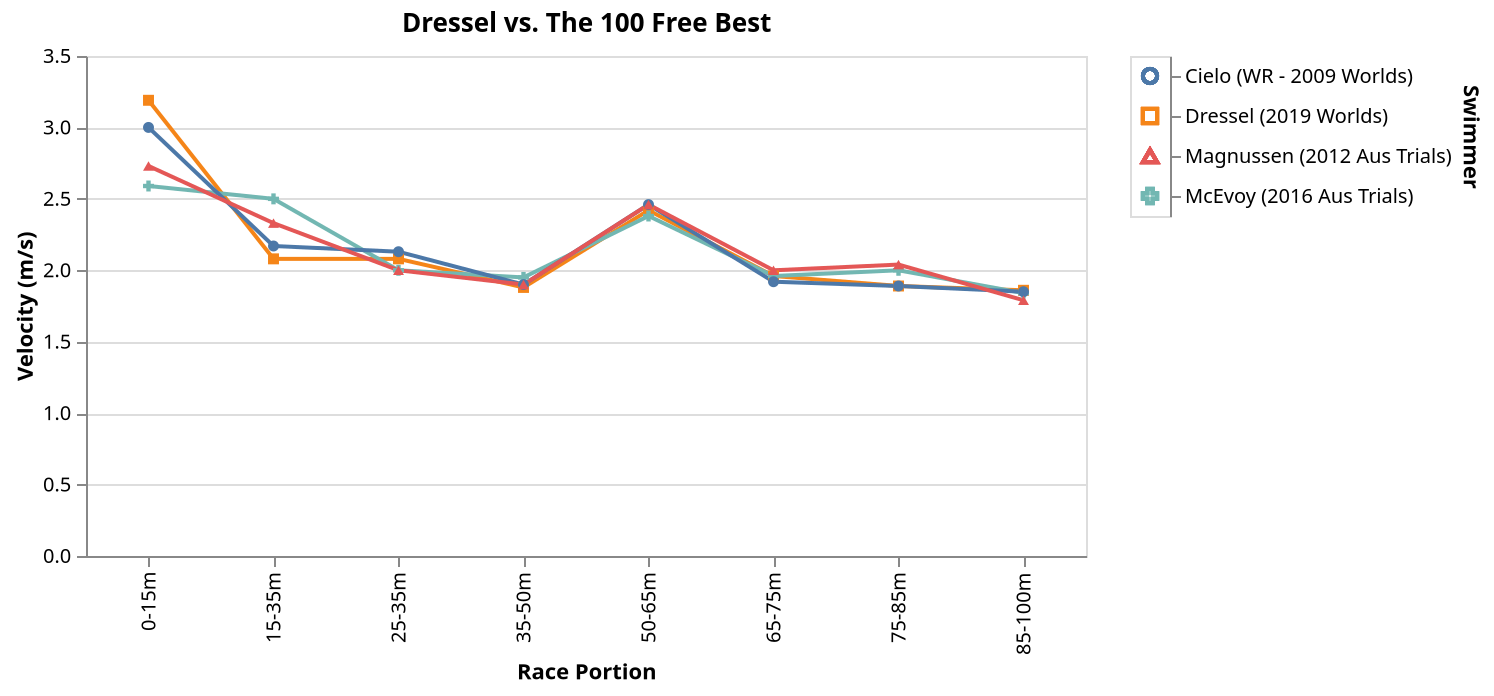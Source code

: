 {
  "$schema": "https://vega.github.io/schema/vega/v5.json",
  "autosize": "pad",
  "padding": 5,
  "data": [
    {"name": "selector078_store"},
    {"name": "selector080_store"},
    {"name": "selector079_store"},
    {
      "name": "data-0186545f99ca2013d8fcf980d042d708",
      "values": [
        {
          "Race Portion": "0-15m",
          "Swimmer": "Dressel (2019 Worlds)",
          "Velocity (m/s)": 3.19
        },
        {
          "Race Portion": "15-35m",
          "Swimmer": "Dressel (2019 Worlds)",
          "Velocity (m/s)": 2.08
        },
        {
          "Race Portion": "25-35m",
          "Swimmer": "Dressel (2019 Worlds)",
          "Velocity (m/s)": 2.08
        },
        {
          "Race Portion": "35-50m",
          "Swimmer": "Dressel (2019 Worlds)",
          "Velocity (m/s)": 1.88
        },
        {
          "Race Portion": "50-65m",
          "Swimmer": "Dressel (2019 Worlds)",
          "Velocity (m/s)": 2.42
        },
        {
          "Race Portion": "65-75m",
          "Swimmer": "Dressel (2019 Worlds)",
          "Velocity (m/s)": 1.96
        },
        {
          "Race Portion": "75-85m",
          "Swimmer": "Dressel (2019 Worlds)",
          "Velocity (m/s)": 1.89
        },
        {
          "Race Portion": "85-100m",
          "Swimmer": "Dressel (2019 Worlds)",
          "Velocity (m/s)": 1.86
        },
        {
          "Race Portion": "0-15m",
          "Swimmer": "McEvoy (2016 Aus Trials)",
          "Velocity (m/s)": 2.59
        },
        {
          "Race Portion": "15-35m",
          "Swimmer": "McEvoy (2016 Aus Trials)",
          "Velocity (m/s)": 2.5
        },
        {
          "Race Portion": "25-35m",
          "Swimmer": "McEvoy (2016 Aus Trials)",
          "Velocity (m/s)": 2
        },
        {
          "Race Portion": "35-50m",
          "Swimmer": "McEvoy (2016 Aus Trials)",
          "Velocity (m/s)": 1.95
        },
        {
          "Race Portion": "50-65m",
          "Swimmer": "McEvoy (2016 Aus Trials)",
          "Velocity (m/s)": 2.38
        },
        {
          "Race Portion": "65-75m",
          "Swimmer": "McEvoy (2016 Aus Trials)",
          "Velocity (m/s)": 1.96
        },
        {
          "Race Portion": "75-85m",
          "Swimmer": "McEvoy (2016 Aus Trials)",
          "Velocity (m/s)": 2
        },
        {
          "Race Portion": "85-100m",
          "Swimmer": "McEvoy (2016 Aus Trials)",
          "Velocity (m/s)": 1.84
        },
        {
          "Race Portion": "0-15m",
          "Swimmer": "Cielo (WR - 2009 Worlds)",
          "Velocity (m/s)": 3
        },
        {
          "Race Portion": "15-35m",
          "Swimmer": "Cielo (WR - 2009 Worlds)",
          "Velocity (m/s)": 2.17
        },
        {
          "Race Portion": "25-35m",
          "Swimmer": "Cielo (WR - 2009 Worlds)",
          "Velocity (m/s)": 2.13
        },
        {
          "Race Portion": "35-50m",
          "Swimmer": "Cielo (WR - 2009 Worlds)",
          "Velocity (m/s)": 1.9
        },
        {
          "Race Portion": "50-65m",
          "Swimmer": "Cielo (WR - 2009 Worlds)",
          "Velocity (m/s)": 2.46
        },
        {
          "Race Portion": "65-75m",
          "Swimmer": "Cielo (WR - 2009 Worlds)",
          "Velocity (m/s)": 1.92
        },
        {
          "Race Portion": "75-85m",
          "Swimmer": "Cielo (WR - 2009 Worlds)",
          "Velocity (m/s)": 1.89
        },
        {
          "Race Portion": "85-100m",
          "Swimmer": "Cielo (WR - 2009 Worlds)",
          "Velocity (m/s)": 1.85
        },
        {
          "Race Portion": "0-15m",
          "Swimmer": "Magnussen (2012 Aus Trials)",
          "Velocity (m/s)": 2.73
        },
        {
          "Race Portion": "15-35m",
          "Swimmer": "Magnussen (2012 Aus Trials)",
          "Velocity (m/s)": 2.33
        },
        {
          "Race Portion": "25-35m",
          "Swimmer": "Magnussen (2012 Aus Trials)",
          "Velocity (m/s)": 2
        },
        {
          "Race Portion": "35-50m",
          "Swimmer": "Magnussen (2012 Aus Trials)",
          "Velocity (m/s)": 1.9
        },
        {
          "Race Portion": "50-65m",
          "Swimmer": "Magnussen (2012 Aus Trials)",
          "Velocity (m/s)": 2.46
        },
        {
          "Race Portion": "65-75m",
          "Swimmer": "Magnussen (2012 Aus Trials)",
          "Velocity (m/s)": 2
        },
        {
          "Race Portion": "75-85m",
          "Swimmer": "Magnussen (2012 Aus Trials)",
          "Velocity (m/s)": 2.04
        },
        {
          "Race Portion": "85-100m",
          "Swimmer": "Magnussen (2012 Aus Trials)",
          "Velocity (m/s)": 1.79
        }
      ]
    },
    {
      "name": "data_1",
      "source": "data-0186545f99ca2013d8fcf980d042d708",
      "transform": [
        {
          "type": "filter",
          "expr": "datum[\"Velocity (m/s)\"] !== null && !isNaN(datum[\"Velocity (m/s)\"])"
        }
      ]
    }
  ],
  "signals": [
    {"name": "concat_0_width", "value": 500},
    {"name": "concat_0_height", "value": 250},
    {"name": "concat_1_width", "value": 20},
    {"name": "concat_1_y_step", "value": 20},
    {
      "name": "concat_1_height",
      "update": "bandspace(domain('concat_1_y').length, 1, 0.5) * concat_1_y_step"
    },
    {
      "name": "unit",
      "value": {},
      "on": [
        {"events": "mousemove", "update": "isTuple(group()) ? group() : unit"}
      ]
    },
    {
      "name": "selector078",
      "update": "vlSelectionResolve(\"selector078_store\")"
    },
    {
      "name": "selector080",
      "update": "{\"Velocity (m/s)\": selector080_Velocity__m_s_}"
    },
    {"name": "selector080_Velocity__m_s_"},
    {
      "name": "selector079",
      "update": "vlSelectionResolve(\"selector079_store\")"
    }
  ],
  "layout": {"padding": 20, "bounds": "full", "align": "each"},
  "marks": [
    {
      "type": "group",
      "name": "concat_0_group",
      "title": {"text": "Dressel vs. The 100 Free Best", "frame": "group"},
      "style": "cell",
      "encode": {
        "update": {
          "width": {"signal": "concat_0_width"},
          "height": {"signal": "concat_0_height"}
        }
      },
      "signals": [
        {
          "name": "selector078_tuple",
          "on": [
            {
              "events": [{"source": "scope", "type": "mouseover"}],
              "update": "datum && item().mark.marktype !== 'group' ? {unit: \"concat_0_layer_0\", fields: selector078_tuple_fields, values: [(item().isVoronoi ? datum.datum : datum)[\"Swimmer\"]]} : null",
              "force": true
            },
            {
              "events": [{"source": "scope", "type": "dblclick"}],
              "update": "null"
            }
          ]
        },
        {
          "name": "selector078_tuple_fields",
          "value": [{"type": "E", "field": "Swimmer"}]
        },
        {
          "name": "selector078_modify",
          "update": "modify(\"selector078_store\", selector078_tuple, true)"
        },
        {
          "name": "selector080_Race_Portion",
          "on": [
            {
              "events": {"signal": "selector080_translate_delta"},
              "update": "panLinear(selector080_translate_anchor.extent_x, -selector080_translate_delta.x / concat_0_width)"
            },
            {
              "events": {"signal": "selector080_zoom_delta"},
              "update": "zoomLinear(domain(\"concat_0_x\"), selector080_zoom_anchor.x, selector080_zoom_delta)"
            },
            {
              "events": [{"source": "scope", "type": "dblclick"}],
              "update": "null"
            }
          ]
        },
        {
          "name": "selector080_Velocity__m_s_",
          "on": [
            {
              "events": {"signal": "selector080_translate_delta"},
              "update": "panLinear(selector080_translate_anchor.extent_y, selector080_translate_delta.y / concat_0_height)"
            },
            {
              "events": {"signal": "selector080_zoom_delta"},
              "update": "zoomLinear(domain(\"concat_0_y\"), selector080_zoom_anchor.y, selector080_zoom_delta)"
            },
            {
              "events": [{"source": "scope", "type": "dblclick"}],
              "update": "null"
            }
          ],
          "push": "outer"
        },
        {
          "name": "selector080_tuple",
          "on": [
            {
              "events": [
                {
                  "signal": "selector080_Race_Portion || selector080_Velocity__m_s_"
                }
              ],
              "update": "selector080_Race_Portion && selector080_Velocity__m_s_ ? {unit: \"concat_0_layer_0\", fields: selector080_tuple_fields, values: [selector080_Race_Portion,selector080_Velocity__m_s_]} : null"
            }
          ]
        },
        {
          "name": "selector080_tuple_fields",
          "value": [
            {"field": "Race Portion", "channel": "x", "type": "E"},
            {"field": "Velocity (m/s)", "channel": "y", "type": "R"}
          ]
        },
        {
          "name": "selector080_translate_anchor",
          "value": {},
          "on": [
            {
              "events": [{"source": "scope", "type": "mousedown"}],
              "update": "{x: x(unit), y: y(unit), extent_x: domain(\"concat_0_x\"), extent_y: domain(\"concat_0_y\")}"
            }
          ]
        },
        {
          "name": "selector080_translate_delta",
          "value": {},
          "on": [
            {
              "events": [
                {
                  "source": "window",
                  "type": "mousemove",
                  "consume": true,
                  "between": [
                    {"source": "scope", "type": "mousedown"},
                    {"source": "window", "type": "mouseup"}
                  ]
                }
              ],
              "update": "{x: selector080_translate_anchor.x - x(unit), y: selector080_translate_anchor.y - y(unit)}"
            }
          ]
        },
        {
          "name": "selector080_zoom_anchor",
          "on": [
            {
              "events": [{"source": "scope", "type": "wheel", "consume": true}],
              "update": "{x: invert(\"concat_0_x\", x(unit)), y: invert(\"concat_0_y\", y(unit))}"
            }
          ]
        },
        {
          "name": "selector080_zoom_delta",
          "on": [
            {
              "events": [{"source": "scope", "type": "wheel", "consume": true}],
              "force": true,
              "update": "pow(1.001, event.deltaY * pow(16, event.deltaMode))"
            }
          ]
        },
        {
          "name": "selector080_modify",
          "update": "modify(\"selector080_store\", selector080_tuple, true)"
        }
      ],
      "marks": [
        {
          "name": "concat_0_layer_0_pathgroup",
          "type": "group",
          "from": {
            "facet": {
              "name": "faceted_path_concat_0_layer_0_main",
              "data": "data-0186545f99ca2013d8fcf980d042d708",
              "groupby": ["Swimmer"]
            }
          },
          "encode": {
            "update": {
              "width": {"field": {"group": "width"}},
              "height": {"field": {"group": "height"}}
            }
          },
          "marks": [
            {
              "name": "concat_0_layer_0_marks",
              "type": "line",
              "clip": true,
              "style": ["line"],
              "sort": {
                "field": "datum[\"Race Portion\"]",
                "order": "descending"
              },
              "from": {"data": "faceted_path_concat_0_layer_0_main"},
              "encode": {
                "update": {
                  "stroke": [
                    {
                      "test": "!(length(data(\"selector079_store\"))) || (vlSelectionTest(\"selector079_store\", datum))",
                      "scale": "color",
                      "field": "Swimmer"
                    },
                    {"value": "lightgray"}
                  ],
                  "opacity": [
                    {
                      "test": "!(length(data(\"selector078_store\"))) || (vlSelectionTest(\"selector078_store\", datum))",
                      "value": 1
                    },
                    {"value": 0.3}
                  ],
                  "tooltip": {
                    "signal": "{\"Swimmer\": ''+datum[\"Swimmer\"], \"Velocity (m/s)\": format(datum[\"Velocity (m/s)\"], \"\")}"
                  },
                  "x": {"scale": "concat_0_x", "field": "Race Portion"},
                  "y": {"scale": "concat_0_y", "field": "Velocity (m/s)"},
                  "defined": {
                    "signal": "datum[\"Velocity (m/s)\"] !== null && !isNaN(datum[\"Velocity (m/s)\"])"
                  }
                }
              }
            }
          ]
        },
        {
          "name": "concat_0_layer_1_marks",
          "type": "symbol",
          "clip": true,
          "style": ["point"],
          "from": {"data": "data_1"},
          "encode": {
            "update": {
              "opacity": [
                {
                  "test": "!(length(data(\"selector078_store\"))) || (vlSelectionTest(\"selector078_store\", datum))",
                  "value": 1
                },
                {"value": 0.3}
              ],
              "fill": [
                {
                  "test": "!(length(data(\"selector079_store\"))) || (vlSelectionTest(\"selector079_store\", datum))",
                  "scale": "color",
                  "field": "Swimmer"
                },
                {"value": "lightgray"}
              ],
              "tooltip": {
                "signal": "{\"Swimmer\": ''+datum[\"Swimmer\"], \"Velocity (m/s)\": format(datum[\"Velocity (m/s)\"], \"\")}"
              },
              "x": {"scale": "concat_0_x", "field": "Race Portion"},
              "y": {"scale": "concat_0_y", "field": "Velocity (m/s)"},
              "shape": {"scale": "shape", "field": "Swimmer"}
            }
          }
        }
      ],
      "axes": [
        {
          "scale": "concat_0_x",
          "orient": "bottom",
          "grid": false,
          "title": "Race Portion",
          "labelAlign": "right",
          "labelAngle": 270,
          "labelBaseline": "middle",
          "labelOverlap": true,
          "zindex": 1
        },
        {
          "scale": "concat_0_y",
          "orient": "left",
          "grid": false,
          "title": "Velocity (m/s)",
          "labelOverlap": true,
          "tickCount": {"signal": "ceil(concat_0_height/40)"},
          "zindex": 1
        },
        {
          "scale": "concat_0_y",
          "orient": "left",
          "gridScale": "concat_0_x",
          "grid": true,
          "tickCount": {"signal": "ceil(concat_0_height/40)"},
          "domain": false,
          "labels": false,
          "maxExtent": 0,
          "minExtent": 0,
          "ticks": false,
          "zindex": 0
        }
      ]
    },
    {
      "type": "group",
      "name": "concat_1_group",
      "style": "cell",
      "encode": {
        "update": {
          "width": {"signal": "concat_1_width"},
          "height": {"signal": "concat_1_height"}
        }
      },
      "signals": [
        {"name": "width", "update": "concat_1_width"},
        {
          "name": "selector079_tuple",
          "on": [
            {
              "events": [{"source": "scope", "type": "click"}],
              "update": "datum && item().mark.marktype !== 'group' ? {unit: \"concat_1\", fields: selector079_tuple_fields, values: [(item().isVoronoi ? datum.datum : datum)[\"Swimmer\"]]} : null",
              "force": true
            },
            {
              "events": [{"source": "scope", "type": "dblclick"}],
              "update": "null"
            }
          ]
        },
        {
          "name": "selector079_tuple_fields",
          "value": [{"type": "E", "field": "Swimmer"}]
        },
        {
          "name": "selector079_toggle",
          "value": false,
          "on": [
            {
              "events": [{"source": "scope", "type": "click"}],
              "update": "event.shiftKey"
            },
            {
              "events": [{"source": "scope", "type": "dblclick"}],
              "update": "false"
            }
          ]
        },
        {
          "name": "selector079_modify",
          "update": "modify(\"selector079_store\", selector079_toggle ? null : selector079_tuple, selector079_toggle ? null : true, selector079_toggle ? selector079_tuple : null)"
        }
      ],
      "marks": [
        {
          "name": "concat_1_marks",
          "type": "symbol",
          "style": ["point"],
          "from": {"data": "data-0186545f99ca2013d8fcf980d042d708"},
          "encode": {
            "update": {
              "opacity": [
                {
                  "test": "!(length(data(\"selector079_store\"))) || (vlSelectionTest(\"selector079_store\", datum))",
                  "value": 1
                },
                {"value": 0.3}
              ],
              "size": {"value": 50},
              "fill": {"value": "transparent"},
              "stroke": [
                {
                  "test": "!(length(data(\"selector079_store\"))) || (vlSelectionTest(\"selector079_store\", datum))",
                  "scale": "color",
                  "field": "Swimmer"
                },
                {"value": "lightgray"}
              ],
              "x": {"signal": "concat_1_width", "mult": 0.5},
              "y": {"scale": "concat_1_y", "field": "Swimmer"},
              "shape": {"scale": "shape", "field": "Swimmer"}
            }
          }
        }
      ],
      "axes": [
        {
          "scale": "concat_1_y",
          "orient": "right",
          "grid": false,
          "title": "Swimmer",
          "zindex": 1
        }
      ]
    }
  ],
  "scales": [
    {
      "name": "color",
      "type": "ordinal",
      "domain": {
        "fields": [
          {"data": "data-0186545f99ca2013d8fcf980d042d708", "field": "Swimmer"},
          {"data": "data_1", "field": "Swimmer"}
        ],
        "sort": true
      },
      "range": "category"
    },
    {
      "name": "shape",
      "type": "ordinal",
      "domain": {
        "fields": [
          {"data": "data_1", "field": "Swimmer"},
          {"data": "data-0186545f99ca2013d8fcf980d042d708", "field": "Swimmer"}
        ],
        "sort": true
      },
      "range": "symbol"
    },
    {
      "name": "concat_0_x",
      "type": "point",
      "domain": {
        "fields": [
          {
            "data": "data-0186545f99ca2013d8fcf980d042d708",
            "field": "Race Portion"
          },
          {"data": "data_1", "field": "Race Portion"}
        ],
        "sort": true
      },
      "range": [0, {"signal": "concat_0_width"}],
      "padding": 0.5
    },
    {
      "name": "concat_0_y",
      "type": "linear",
      "domain": {
        "fields": [
          {
            "data": "data-0186545f99ca2013d8fcf980d042d708",
            "field": "Velocity (m/s)"
          },
          {"data": "data_1", "field": "Velocity (m/s)"}
        ]
      },
      "domainRaw": {"signal": "selector080[\"Velocity (m/s)\"]"},
      "range": [{"signal": "concat_0_height"}, 0],
      "nice": true,
      "zero": true
    },
    {
      "name": "concat_1_y",
      "type": "point",
      "domain": {
        "data": "data-0186545f99ca2013d8fcf980d042d708",
        "field": "Swimmer",
        "sort": true
      },
      "range": {"step": {"signal": "concat_1_y_step"}},
      "padding": 0.5
    }
  ]
}